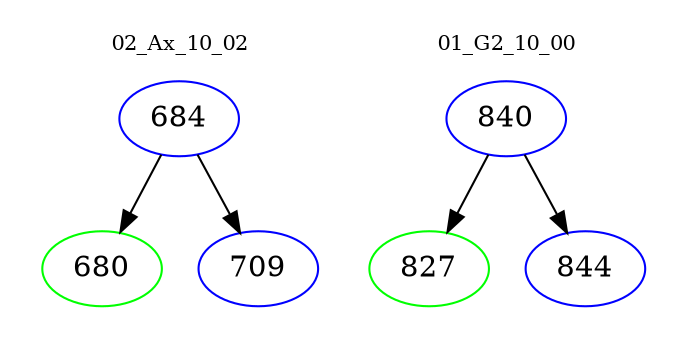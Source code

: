 digraph{
subgraph cluster_0 {
color = white
label = "02_Ax_10_02";
fontsize=10;
T0_684 [label="684", color="blue"]
T0_684 -> T0_680 [color="black"]
T0_680 [label="680", color="green"]
T0_684 -> T0_709 [color="black"]
T0_709 [label="709", color="blue"]
}
subgraph cluster_1 {
color = white
label = "01_G2_10_00";
fontsize=10;
T1_840 [label="840", color="blue"]
T1_840 -> T1_827 [color="black"]
T1_827 [label="827", color="green"]
T1_840 -> T1_844 [color="black"]
T1_844 [label="844", color="blue"]
}
}
